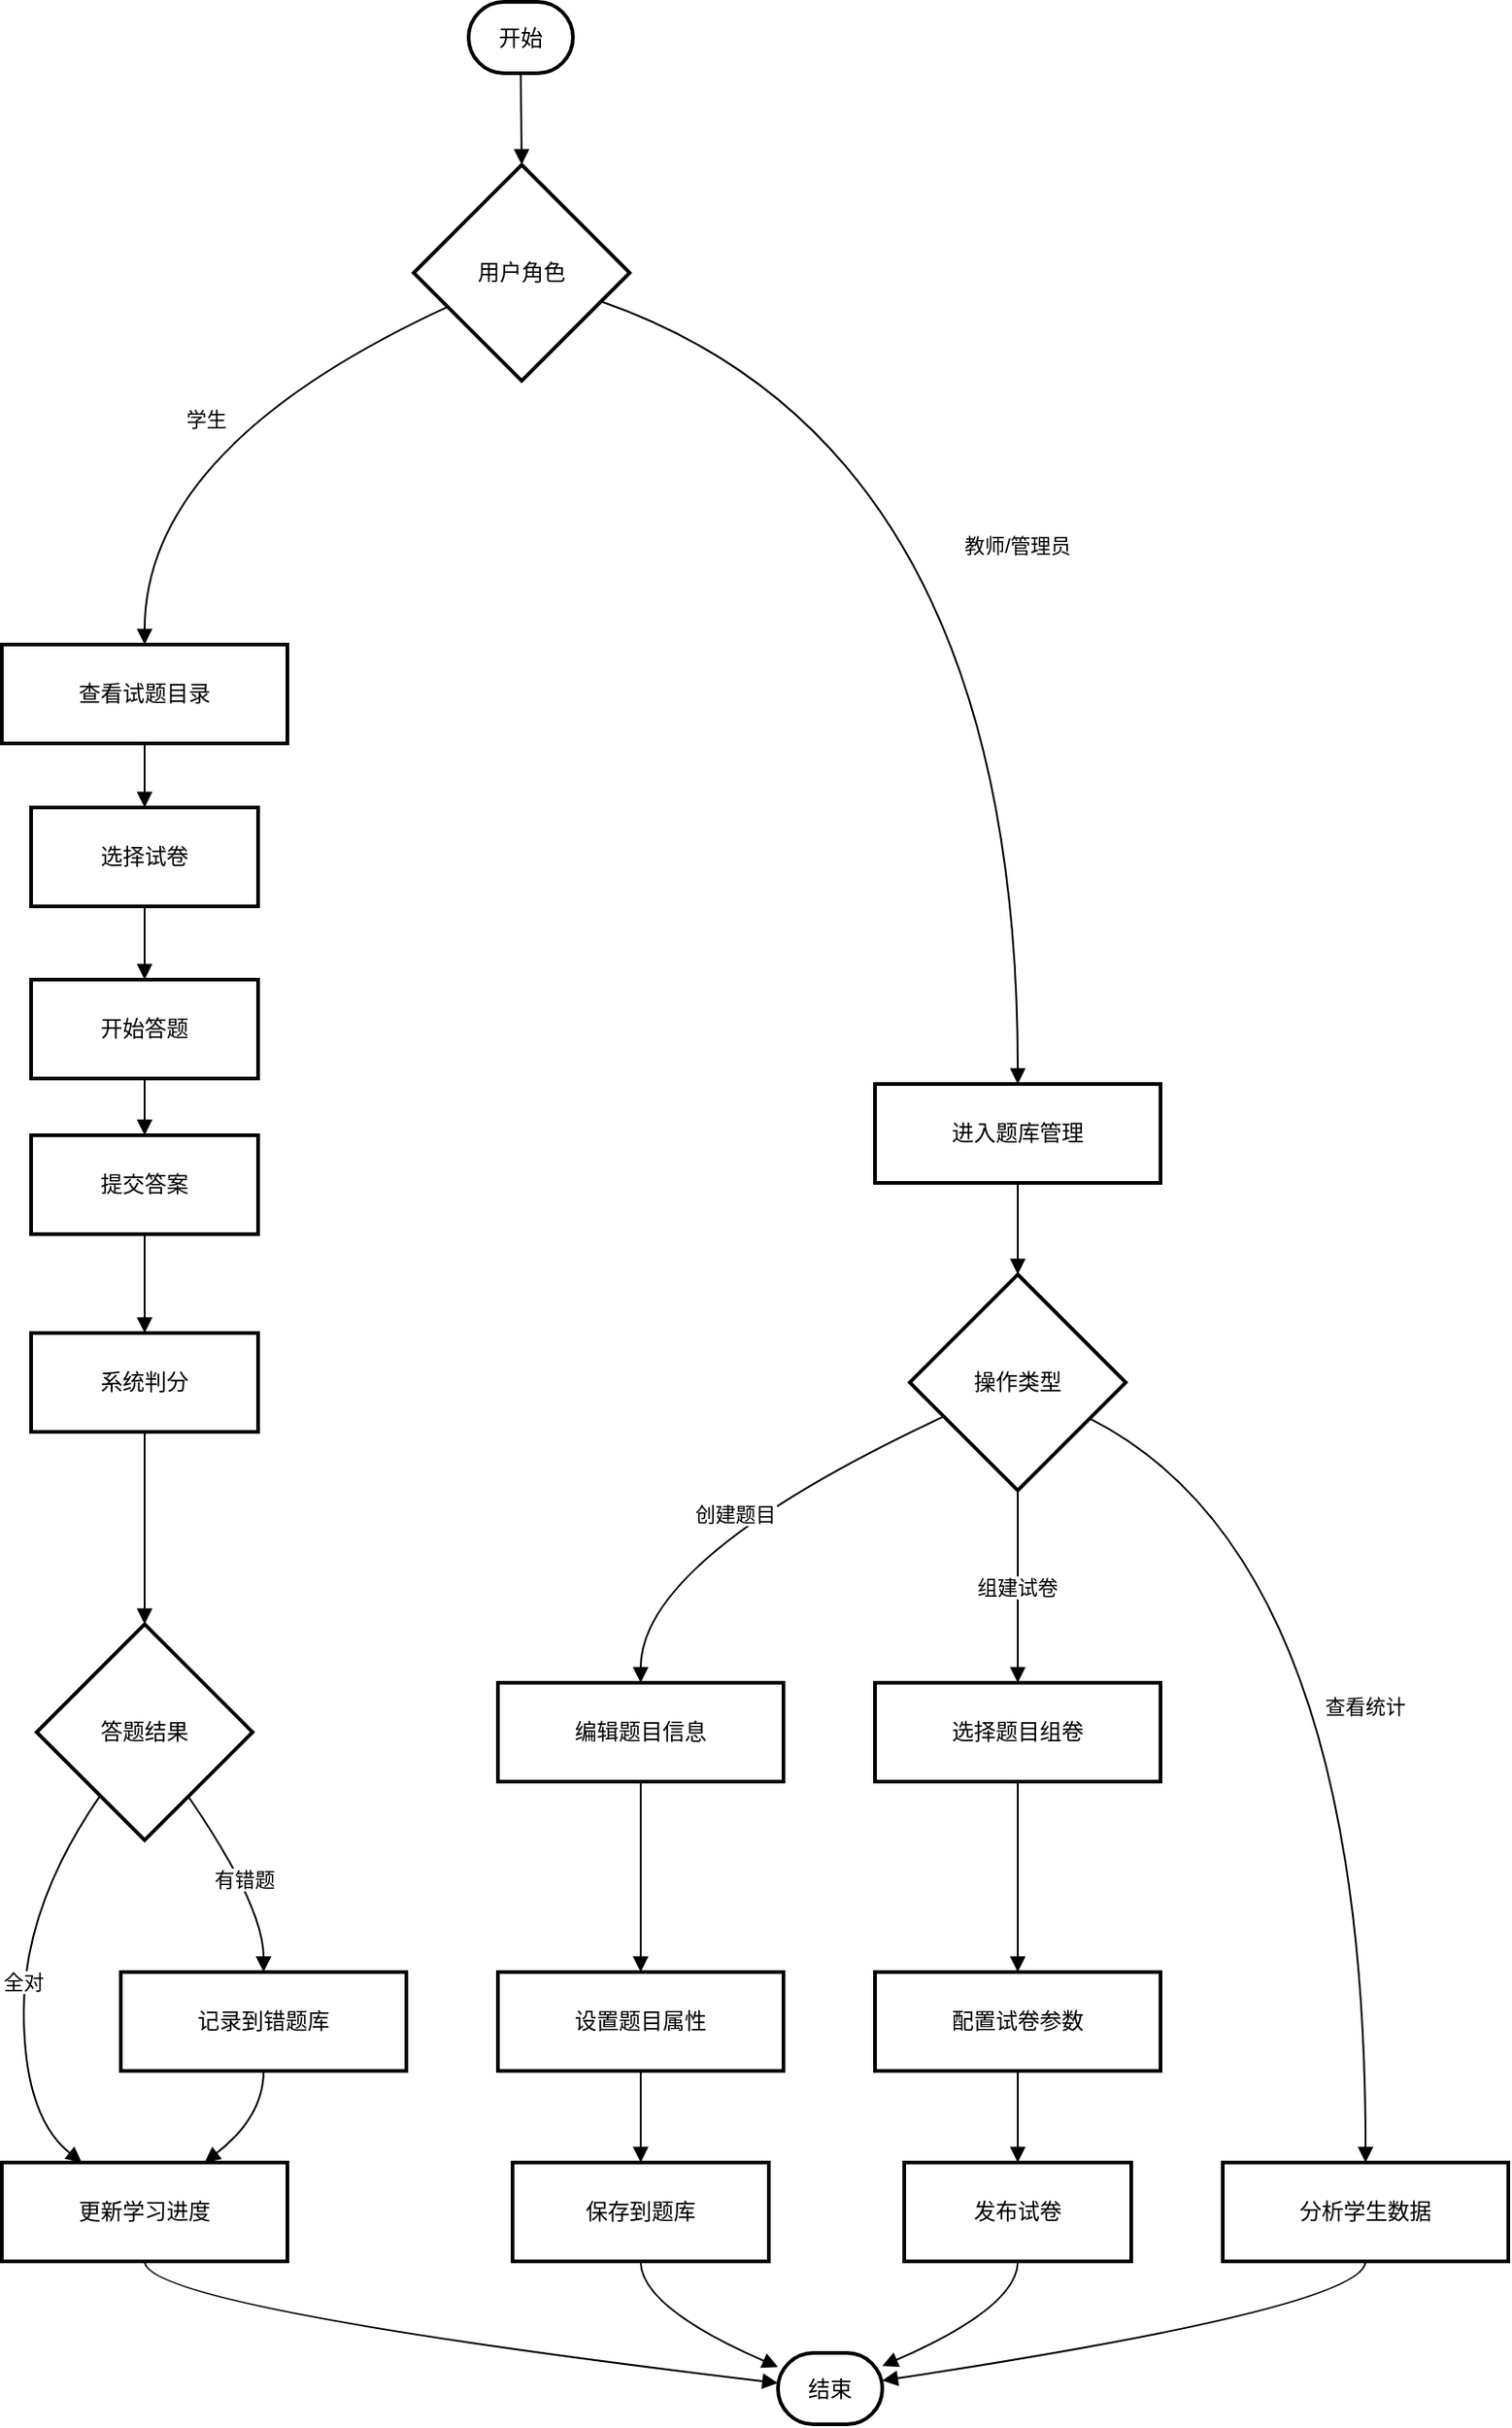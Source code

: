 <mxfile version="27.0.2">
  <diagram name="第 1 页" id="cTQ3XXoVBPr5k3Kehn2X">
    <mxGraphModel dx="1303" dy="903" grid="0" gridSize="10" guides="1" tooltips="1" connect="1" arrows="1" fold="1" page="0" pageScale="1" pageWidth="827" pageHeight="1169" math="0" shadow="0">
      <root>
        <mxCell id="0" />
        <mxCell id="1" parent="0" />
        <mxCell id="sodmZcPKgakdNc44cIwk-63" value="开始" style="rounded=1;whiteSpace=wrap;arcSize=50;strokeWidth=2;" vertex="1" parent="1">
          <mxGeometry x="275" y="373" width="57" height="39" as="geometry" />
        </mxCell>
        <mxCell id="sodmZcPKgakdNc44cIwk-64" value="用户角色" style="rhombus;strokeWidth=2;whiteSpace=wrap;" vertex="1" parent="1">
          <mxGeometry x="245" y="462" width="118" height="118" as="geometry" />
        </mxCell>
        <mxCell id="sodmZcPKgakdNc44cIwk-65" value="查看试题目录" style="whiteSpace=wrap;strokeWidth=2;" vertex="1" parent="1">
          <mxGeometry x="20" y="724" width="156" height="54" as="geometry" />
        </mxCell>
        <mxCell id="sodmZcPKgakdNc44cIwk-66" value="进入题库管理" style="whiteSpace=wrap;strokeWidth=2;" vertex="1" parent="1">
          <mxGeometry x="497" y="964" width="156" height="54" as="geometry" />
        </mxCell>
        <mxCell id="sodmZcPKgakdNc44cIwk-67" value="选择试卷" style="whiteSpace=wrap;strokeWidth=2;" vertex="1" parent="1">
          <mxGeometry x="36" y="813" width="124" height="54" as="geometry" />
        </mxCell>
        <mxCell id="sodmZcPKgakdNc44cIwk-68" value="开始答题" style="whiteSpace=wrap;strokeWidth=2;" vertex="1" parent="1">
          <mxGeometry x="36" y="907" width="124" height="54" as="geometry" />
        </mxCell>
        <mxCell id="sodmZcPKgakdNc44cIwk-69" value="提交答案" style="whiteSpace=wrap;strokeWidth=2;" vertex="1" parent="1">
          <mxGeometry x="36" y="992" width="124" height="54" as="geometry" />
        </mxCell>
        <mxCell id="sodmZcPKgakdNc44cIwk-70" value="系统判分" style="whiteSpace=wrap;strokeWidth=2;" vertex="1" parent="1">
          <mxGeometry x="36" y="1100" width="124" height="54" as="geometry" />
        </mxCell>
        <mxCell id="sodmZcPKgakdNc44cIwk-71" value="答题结果" style="rhombus;strokeWidth=2;whiteSpace=wrap;" vertex="1" parent="1">
          <mxGeometry x="39" y="1259" width="118" height="118" as="geometry" />
        </mxCell>
        <mxCell id="sodmZcPKgakdNc44cIwk-72" value="记录到错题库" style="whiteSpace=wrap;strokeWidth=2;" vertex="1" parent="1">
          <mxGeometry x="85" y="1449" width="156" height="54" as="geometry" />
        </mxCell>
        <mxCell id="sodmZcPKgakdNc44cIwk-73" value="更新学习进度" style="whiteSpace=wrap;strokeWidth=2;" vertex="1" parent="1">
          <mxGeometry x="20" y="1553" width="156" height="54" as="geometry" />
        </mxCell>
        <mxCell id="sodmZcPKgakdNc44cIwk-74" value="结束" style="rounded=1;whiteSpace=wrap;arcSize=50;strokeWidth=2;" vertex="1" parent="1">
          <mxGeometry x="444" y="1657" width="57" height="39" as="geometry" />
        </mxCell>
        <mxCell id="sodmZcPKgakdNc44cIwk-75" value="操作类型" style="rhombus;strokeWidth=2;whiteSpace=wrap;" vertex="1" parent="1">
          <mxGeometry x="516" y="1068" width="118" height="118" as="geometry" />
        </mxCell>
        <mxCell id="sodmZcPKgakdNc44cIwk-76" value="编辑题目信息" style="whiteSpace=wrap;strokeWidth=2;" vertex="1" parent="1">
          <mxGeometry x="291" y="1291" width="156" height="54" as="geometry" />
        </mxCell>
        <mxCell id="sodmZcPKgakdNc44cIwk-77" value="选择题目组卷" style="whiteSpace=wrap;strokeWidth=2;" vertex="1" parent="1">
          <mxGeometry x="497" y="1291" width="156" height="54" as="geometry" />
        </mxCell>
        <mxCell id="sodmZcPKgakdNc44cIwk-78" value="分析学生数据" style="whiteSpace=wrap;strokeWidth=2;" vertex="1" parent="1">
          <mxGeometry x="687" y="1553" width="156" height="54" as="geometry" />
        </mxCell>
        <mxCell id="sodmZcPKgakdNc44cIwk-79" value="设置题目属性" style="whiteSpace=wrap;strokeWidth=2;" vertex="1" parent="1">
          <mxGeometry x="291" y="1449" width="156" height="54" as="geometry" />
        </mxCell>
        <mxCell id="sodmZcPKgakdNc44cIwk-80" value="保存到题库" style="whiteSpace=wrap;strokeWidth=2;" vertex="1" parent="1">
          <mxGeometry x="299" y="1553" width="140" height="54" as="geometry" />
        </mxCell>
        <mxCell id="sodmZcPKgakdNc44cIwk-81" value="配置试卷参数" style="whiteSpace=wrap;strokeWidth=2;" vertex="1" parent="1">
          <mxGeometry x="497" y="1449" width="156" height="54" as="geometry" />
        </mxCell>
        <mxCell id="sodmZcPKgakdNc44cIwk-82" value="发布试卷" style="whiteSpace=wrap;strokeWidth=2;" vertex="1" parent="1">
          <mxGeometry x="513" y="1553" width="124" height="54" as="geometry" />
        </mxCell>
        <mxCell id="sodmZcPKgakdNc44cIwk-83" value="" style="curved=1;startArrow=none;endArrow=block;exitX=0.5;exitY=1;entryX=0.5;entryY=0;rounded=0;" edge="1" parent="1" source="sodmZcPKgakdNc44cIwk-63" target="sodmZcPKgakdNc44cIwk-64">
          <mxGeometry relative="1" as="geometry">
            <Array as="points" />
          </mxGeometry>
        </mxCell>
        <mxCell id="sodmZcPKgakdNc44cIwk-84" value="学生" style="curved=1;startArrow=none;endArrow=block;exitX=0;exitY=0.73;entryX=0.5;entryY=0.01;rounded=0;" edge="1" parent="1" source="sodmZcPKgakdNc44cIwk-64" target="sodmZcPKgakdNc44cIwk-65">
          <mxGeometry relative="1" as="geometry">
            <Array as="points">
              <mxPoint x="98" y="616" />
            </Array>
          </mxGeometry>
        </mxCell>
        <mxCell id="sodmZcPKgakdNc44cIwk-85" value="教师/管理员" style="curved=1;startArrow=none;endArrow=block;exitX=1;exitY=0.68;entryX=0.5;entryY=0.01;rounded=0;" edge="1" parent="1" source="sodmZcPKgakdNc44cIwk-64" target="sodmZcPKgakdNc44cIwk-66">
          <mxGeometry relative="1" as="geometry">
            <Array as="points">
              <mxPoint x="575" y="616" />
            </Array>
          </mxGeometry>
        </mxCell>
        <mxCell id="sodmZcPKgakdNc44cIwk-86" value="" style="curved=1;startArrow=none;endArrow=block;exitX=0.5;exitY=1.01;entryX=0.5;entryY=0.01;rounded=0;" edge="1" parent="1" source="sodmZcPKgakdNc44cIwk-65" target="sodmZcPKgakdNc44cIwk-67">
          <mxGeometry relative="1" as="geometry">
            <Array as="points" />
          </mxGeometry>
        </mxCell>
        <mxCell id="sodmZcPKgakdNc44cIwk-87" value="" style="curved=1;startArrow=none;endArrow=block;exitX=0.5;exitY=1.01;entryX=0.5;entryY=0.01;rounded=0;" edge="1" parent="1" source="sodmZcPKgakdNc44cIwk-67" target="sodmZcPKgakdNc44cIwk-68">
          <mxGeometry relative="1" as="geometry">
            <Array as="points" />
          </mxGeometry>
        </mxCell>
        <mxCell id="sodmZcPKgakdNc44cIwk-88" value="" style="curved=1;startArrow=none;endArrow=block;exitX=0.5;exitY=1.01;entryX=0.5;entryY=0.01;rounded=0;" edge="1" parent="1" source="sodmZcPKgakdNc44cIwk-68" target="sodmZcPKgakdNc44cIwk-69">
          <mxGeometry relative="1" as="geometry">
            <Array as="points" />
          </mxGeometry>
        </mxCell>
        <mxCell id="sodmZcPKgakdNc44cIwk-89" value="" style="curved=1;startArrow=none;endArrow=block;exitX=0.5;exitY=1.01;entryX=0.5;entryY=0.01;rounded=0;" edge="1" parent="1" source="sodmZcPKgakdNc44cIwk-69" target="sodmZcPKgakdNc44cIwk-70">
          <mxGeometry relative="1" as="geometry">
            <Array as="points" />
          </mxGeometry>
        </mxCell>
        <mxCell id="sodmZcPKgakdNc44cIwk-90" value="" style="curved=1;startArrow=none;endArrow=block;exitX=0.5;exitY=1.01;entryX=0.5;entryY=0;rounded=0;" edge="1" parent="1" source="sodmZcPKgakdNc44cIwk-70" target="sodmZcPKgakdNc44cIwk-71">
          <mxGeometry relative="1" as="geometry">
            <Array as="points" />
          </mxGeometry>
        </mxCell>
        <mxCell id="sodmZcPKgakdNc44cIwk-91" value="有错题" style="curved=1;startArrow=none;endArrow=block;exitX=0.84;exitY=1;entryX=0.5;entryY=0;rounded=0;" edge="1" parent="1" source="sodmZcPKgakdNc44cIwk-71" target="sodmZcPKgakdNc44cIwk-72">
          <mxGeometry relative="1" as="geometry">
            <Array as="points">
              <mxPoint x="163" y="1413" />
            </Array>
          </mxGeometry>
        </mxCell>
        <mxCell id="sodmZcPKgakdNc44cIwk-92" value="全对" style="curved=1;startArrow=none;endArrow=block;exitX=0.15;exitY=1;entryX=0.28;entryY=0;rounded=0;" edge="1" parent="1" source="sodmZcPKgakdNc44cIwk-71" target="sodmZcPKgakdNc44cIwk-73">
          <mxGeometry relative="1" as="geometry">
            <Array as="points">
              <mxPoint x="32" y="1413" />
              <mxPoint x="32" y="1528" />
            </Array>
          </mxGeometry>
        </mxCell>
        <mxCell id="sodmZcPKgakdNc44cIwk-93" value="" style="curved=1;startArrow=none;endArrow=block;exitX=0.5;exitY=1;entryX=0.71;entryY=0;rounded=0;" edge="1" parent="1" source="sodmZcPKgakdNc44cIwk-72" target="sodmZcPKgakdNc44cIwk-73">
          <mxGeometry relative="1" as="geometry">
            <Array as="points">
              <mxPoint x="163" y="1528" />
            </Array>
          </mxGeometry>
        </mxCell>
        <mxCell id="sodmZcPKgakdNc44cIwk-94" value="" style="curved=1;startArrow=none;endArrow=block;exitX=0.5;exitY=1;entryX=-0.01;entryY=0.42;rounded=0;" edge="1" parent="1" source="sodmZcPKgakdNc44cIwk-73" target="sodmZcPKgakdNc44cIwk-74">
          <mxGeometry relative="1" as="geometry">
            <Array as="points">
              <mxPoint x="98" y="1632" />
            </Array>
          </mxGeometry>
        </mxCell>
        <mxCell id="sodmZcPKgakdNc44cIwk-95" value="" style="curved=1;startArrow=none;endArrow=block;exitX=0.5;exitY=1.01;entryX=0.5;entryY=0;rounded=0;" edge="1" parent="1" source="sodmZcPKgakdNc44cIwk-66" target="sodmZcPKgakdNc44cIwk-75">
          <mxGeometry relative="1" as="geometry">
            <Array as="points" />
          </mxGeometry>
        </mxCell>
        <mxCell id="sodmZcPKgakdNc44cIwk-96" value="创建题目" style="curved=1;startArrow=none;endArrow=block;exitX=0;exitY=0.73;entryX=0.5;entryY=0;rounded=0;" edge="1" parent="1" source="sodmZcPKgakdNc44cIwk-75" target="sodmZcPKgakdNc44cIwk-76">
          <mxGeometry relative="1" as="geometry">
            <Array as="points">
              <mxPoint x="369" y="1223" />
            </Array>
          </mxGeometry>
        </mxCell>
        <mxCell id="sodmZcPKgakdNc44cIwk-97" value="组建试卷" style="curved=1;startArrow=none;endArrow=block;exitX=0.5;exitY=1;entryX=0.5;entryY=0;rounded=0;" edge="1" parent="1" source="sodmZcPKgakdNc44cIwk-75" target="sodmZcPKgakdNc44cIwk-77">
          <mxGeometry relative="1" as="geometry">
            <Array as="points" />
          </mxGeometry>
        </mxCell>
        <mxCell id="sodmZcPKgakdNc44cIwk-98" value="查看统计" style="curved=1;startArrow=none;endArrow=block;exitX=1;exitY=0.75;entryX=0.5;entryY=0;rounded=0;" edge="1" parent="1" source="sodmZcPKgakdNc44cIwk-75" target="sodmZcPKgakdNc44cIwk-78">
          <mxGeometry relative="1" as="geometry">
            <Array as="points">
              <mxPoint x="765" y="1223" />
            </Array>
          </mxGeometry>
        </mxCell>
        <mxCell id="sodmZcPKgakdNc44cIwk-99" value="" style="curved=1;startArrow=none;endArrow=block;exitX=0.5;exitY=1;entryX=0.5;entryY=0;rounded=0;" edge="1" parent="1" source="sodmZcPKgakdNc44cIwk-76" target="sodmZcPKgakdNc44cIwk-79">
          <mxGeometry relative="1" as="geometry">
            <Array as="points" />
          </mxGeometry>
        </mxCell>
        <mxCell id="sodmZcPKgakdNc44cIwk-100" value="" style="curved=1;startArrow=none;endArrow=block;exitX=0.5;exitY=1;entryX=0.5;entryY=0;rounded=0;" edge="1" parent="1" source="sodmZcPKgakdNc44cIwk-79" target="sodmZcPKgakdNc44cIwk-80">
          <mxGeometry relative="1" as="geometry">
            <Array as="points" />
          </mxGeometry>
        </mxCell>
        <mxCell id="sodmZcPKgakdNc44cIwk-101" value="" style="curved=1;startArrow=none;endArrow=block;exitX=0.5;exitY=1;entryX=0.5;entryY=0;rounded=0;" edge="1" parent="1" source="sodmZcPKgakdNc44cIwk-77" target="sodmZcPKgakdNc44cIwk-81">
          <mxGeometry relative="1" as="geometry">
            <Array as="points" />
          </mxGeometry>
        </mxCell>
        <mxCell id="sodmZcPKgakdNc44cIwk-102" value="" style="curved=1;startArrow=none;endArrow=block;exitX=0.5;exitY=1;entryX=0.5;entryY=0;rounded=0;" edge="1" parent="1" source="sodmZcPKgakdNc44cIwk-81" target="sodmZcPKgakdNc44cIwk-82">
          <mxGeometry relative="1" as="geometry">
            <Array as="points" />
          </mxGeometry>
        </mxCell>
        <mxCell id="sodmZcPKgakdNc44cIwk-103" value="" style="curved=1;startArrow=none;endArrow=block;exitX=0.5;exitY=1;entryX=-0.01;entryY=0.19;rounded=0;" edge="1" parent="1" source="sodmZcPKgakdNc44cIwk-80" target="sodmZcPKgakdNc44cIwk-74">
          <mxGeometry relative="1" as="geometry">
            <Array as="points">
              <mxPoint x="369" y="1632" />
            </Array>
          </mxGeometry>
        </mxCell>
        <mxCell id="sodmZcPKgakdNc44cIwk-104" value="" style="curved=1;startArrow=none;endArrow=block;exitX=0.5;exitY=1;entryX=0.99;entryY=0.19;rounded=0;" edge="1" parent="1" source="sodmZcPKgakdNc44cIwk-82" target="sodmZcPKgakdNc44cIwk-74">
          <mxGeometry relative="1" as="geometry">
            <Array as="points">
              <mxPoint x="575" y="1632" />
            </Array>
          </mxGeometry>
        </mxCell>
        <mxCell id="sodmZcPKgakdNc44cIwk-105" value="" style="curved=1;startArrow=none;endArrow=block;exitX=0.5;exitY=1;entryX=0.99;entryY=0.39;rounded=0;" edge="1" parent="1" source="sodmZcPKgakdNc44cIwk-78" target="sodmZcPKgakdNc44cIwk-74">
          <mxGeometry relative="1" as="geometry">
            <Array as="points">
              <mxPoint x="765" y="1632" />
            </Array>
          </mxGeometry>
        </mxCell>
      </root>
    </mxGraphModel>
  </diagram>
</mxfile>
